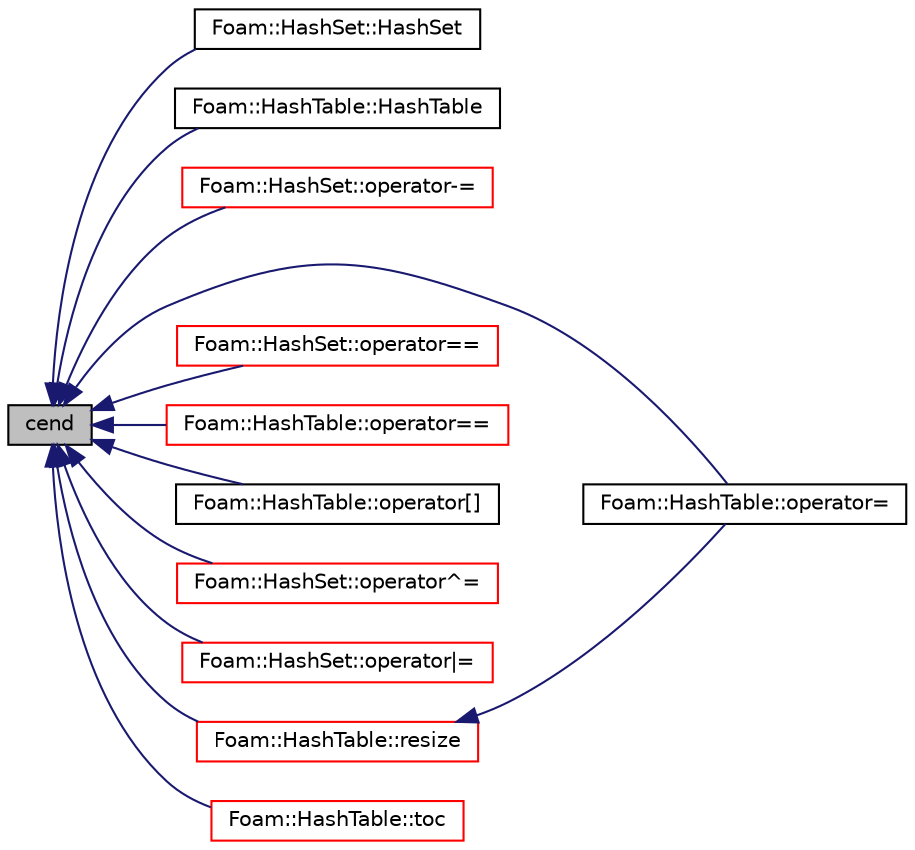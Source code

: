 digraph "cend"
{
  bgcolor="transparent";
  edge [fontname="Helvetica",fontsize="10",labelfontname="Helvetica",labelfontsize="10"];
  node [fontname="Helvetica",fontsize="10",shape=record];
  rankdir="LR";
  Node1 [label="cend",height=0.2,width=0.4,color="black", fillcolor="grey75", style="filled", fontcolor="black"];
  Node1 -> Node2 [dir="back",color="midnightblue",fontsize="10",style="solid",fontname="Helvetica"];
  Node2 [label="Foam::HashSet::HashSet",height=0.2,width=0.4,color="black",URL="$a00999.html#a85612b12a1ec9b0868ba1ffac9dfea58",tooltip="Construct from the keys of another HashTable,. "];
  Node1 -> Node3 [dir="back",color="midnightblue",fontsize="10",style="solid",fontname="Helvetica"];
  Node3 [label="Foam::HashTable::HashTable",height=0.2,width=0.4,color="black",URL="$a01001.html#ae83698bcb81dfd4906120001255dfa4d",tooltip="Construct as copy. "];
  Node1 -> Node4 [dir="back",color="midnightblue",fontsize="10",style="solid",fontname="Helvetica"];
  Node4 [label="Foam::HashSet::operator-=",height=0.2,width=0.4,color="red",URL="$a00999.html#a08b55f42a6365714799ae9b045878343",tooltip="Remove entries listed in the given HashSet from this HashSet. "];
  Node1 -> Node5 [dir="back",color="midnightblue",fontsize="10",style="solid",fontname="Helvetica"];
  Node5 [label="Foam::HashTable::operator=",height=0.2,width=0.4,color="black",URL="$a01001.html#ab08fb00d67b7f3aeca707447df8580c5",tooltip="Assignment. "];
  Node1 -> Node6 [dir="back",color="midnightblue",fontsize="10",style="solid",fontname="Helvetica"];
  Node6 [label="Foam::HashSet::operator==",height=0.2,width=0.4,color="red",URL="$a00999.html#af68156968e6d5858d9476d3041752b71",tooltip="Equality. Two hashtables are equal when their contents are equal. "];
  Node1 -> Node7 [dir="back",color="midnightblue",fontsize="10",style="solid",fontname="Helvetica"];
  Node7 [label="Foam::HashTable::operator==",height=0.2,width=0.4,color="red",URL="$a01001.html#adac844928b3d4e191d3b619ea115f425",tooltip="Equality. Hash tables are equal if the keys and values are equal. "];
  Node1 -> Node8 [dir="back",color="midnightblue",fontsize="10",style="solid",fontname="Helvetica"];
  Node8 [label="Foam::HashTable::operator[]",height=0.2,width=0.4,color="black",URL="$a01001.html#ab4fbefbfc10d39ae667a201daeb1b80f",tooltip="Find and return a hashedEntry. "];
  Node1 -> Node9 [dir="back",color="midnightblue",fontsize="10",style="solid",fontname="Helvetica"];
  Node9 [label="Foam::HashSet::operator^=",height=0.2,width=0.4,color="red",URL="$a00999.html#a4fd03bcfb5feb558a4403a63a9c2c44d",tooltip="Only retain unique entries (xor) "];
  Node1 -> Node10 [dir="back",color="midnightblue",fontsize="10",style="solid",fontname="Helvetica"];
  Node10 [label="Foam::HashSet::operator\|=",height=0.2,width=0.4,color="red",URL="$a00999.html#aa1bc79c8911396b130ba2f9fb192b2e1",tooltip="Combine entries from HashSets. "];
  Node1 -> Node11 [dir="back",color="midnightblue",fontsize="10",style="solid",fontname="Helvetica"];
  Node11 [label="Foam::HashTable::resize",height=0.2,width=0.4,color="red",URL="$a01001.html#ae697ea15032f01f89988bb8ada677832",tooltip="Resize the hash table for efficiency. "];
  Node11 -> Node5 [dir="back",color="midnightblue",fontsize="10",style="solid",fontname="Helvetica"];
  Node1 -> Node12 [dir="back",color="midnightblue",fontsize="10",style="solid",fontname="Helvetica"];
  Node12 [label="Foam::HashTable::toc",height=0.2,width=0.4,color="red",URL="$a01001.html#a76b765c869311659d0868ce0e0200884",tooltip="Return the table of contents. "];
}
